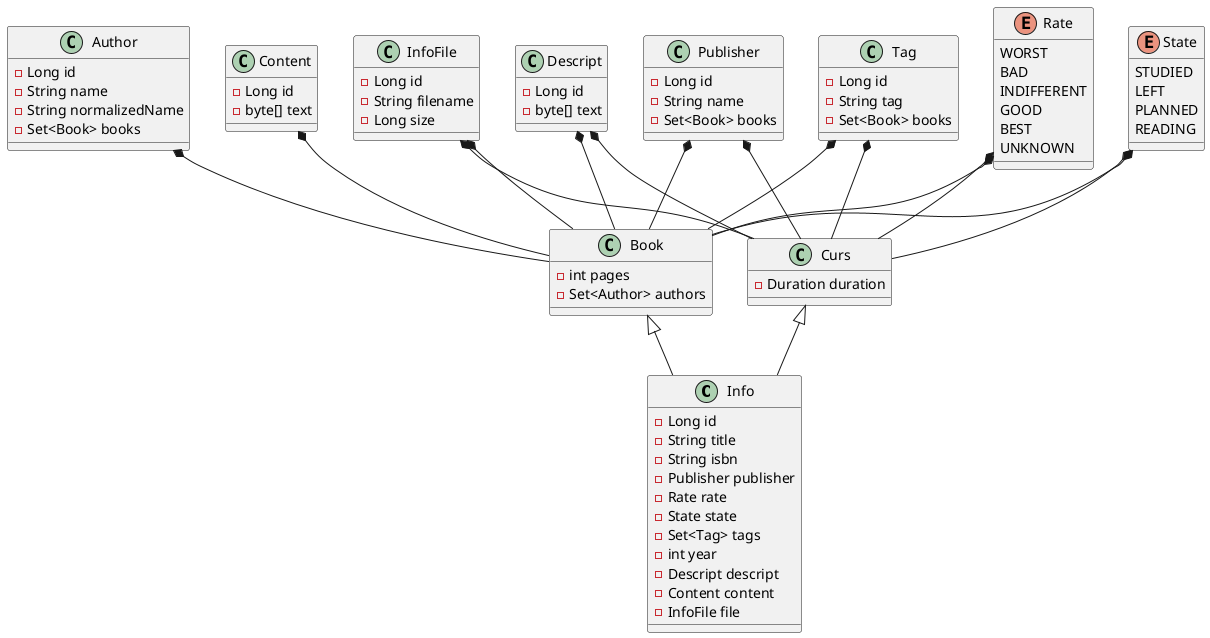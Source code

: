 @startuml
class Info {
    - Long id
    - String title
    - String isbn
    - Publisher publisher
    - Rate rate
    - State state
    - Set<Tag> tags
    - int year
    - Descript descript
    - Content content
    - InfoFile file
}
class Book {
    - int pages
    - Set<Author> authors
}
class Author {
    - Long id
    - String name
    - String normalizedName
    - Set<Book> books
}
class InfoFile {
    - Long id
    - String filename
    - Long size
}
class Descript {
    - Long id
    - byte[] text
}
class Content {
    - Long id
    - byte[] text
}
class Publisher {
    - Long id
    - String name
    - Set<Book> books
}
class Tag {
    - Long id
    - String tag
    - Set<Book> books
}
enum Rate {
    WORST
    BAD
    INDIFFERENT
    GOOD
    BEST
    UNKNOWN
}
enum State {
    STUDIED
    LEFT
    PLANNED
    READING
}
class Curs {
    - Duration duration
}

Book <|-- Info
Curs <|-- Info

Author *-- Book
InfoFile *-- Book
Descript *-- Book
Content *-- Book
Publisher *-- Book
Tag *-- Book
Rate *-- Book
State *-- Book

InfoFile *-- Curs
Descript *-- Curs
Publisher *-- Curs
Tag *-- Curs
Rate *-- Curs
State *-- Curs
@enduml
